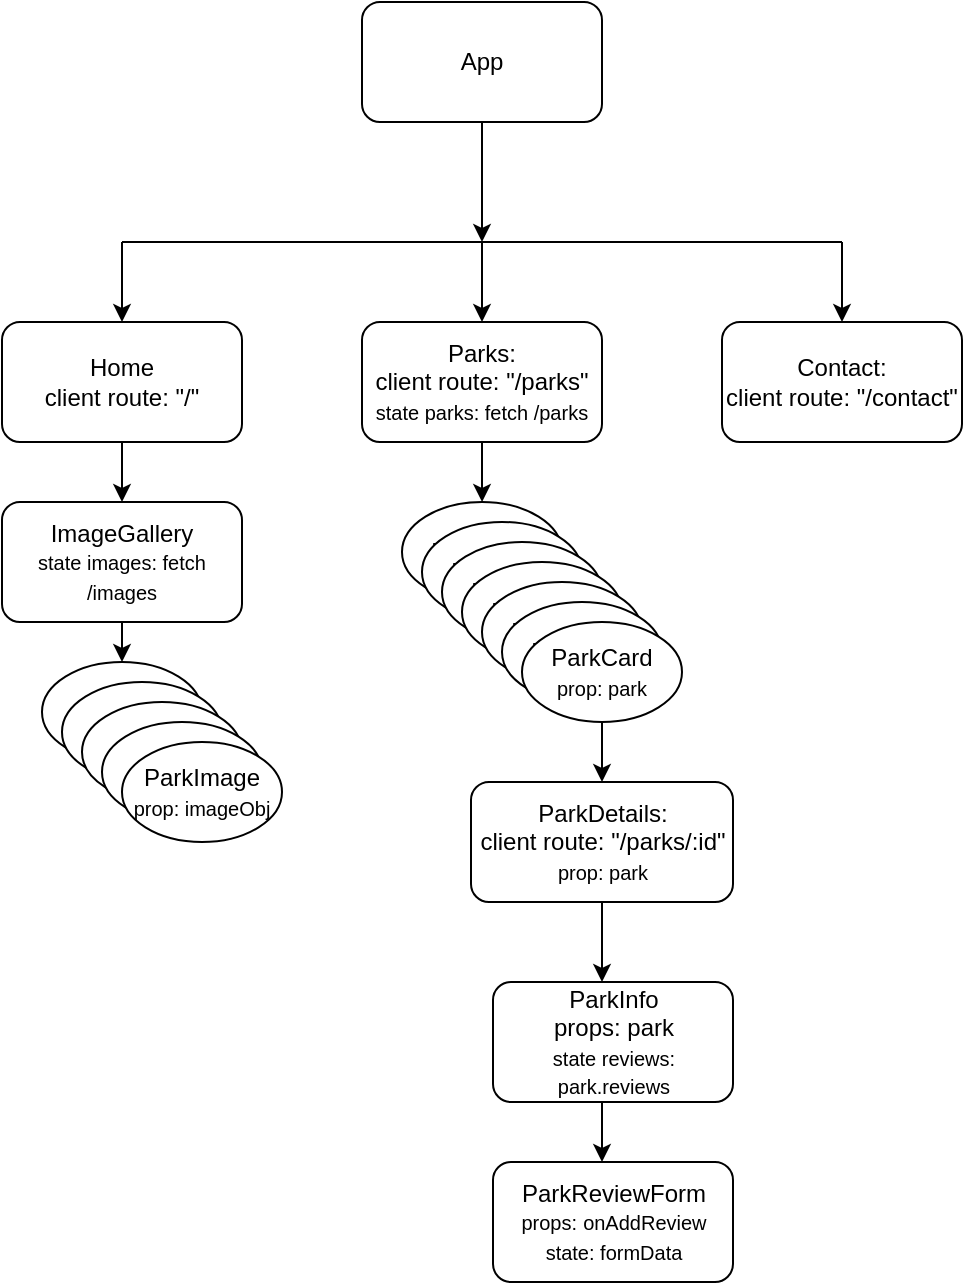 <mxfile>
    <diagram name="Page-1" id="hoCVPFIHtCYCNbDTjegN">
        <mxGraphModel dx="103" dy="157" grid="1" gridSize="10" guides="1" tooltips="1" connect="1" arrows="1" fold="1" page="1" pageScale="1" pageWidth="850" pageHeight="1100" math="0" shadow="0">
            <root>
                <mxCell id="0"/>
                <mxCell id="1" parent="0"/>
                <mxCell id="GsgR1pGMC72x6-u9tPVT-1" value="App" style="rounded=1;whiteSpace=wrap;html=1;" parent="1" vertex="1">
                    <mxGeometry x="360" y="40" width="120" height="60" as="geometry"/>
                </mxCell>
                <mxCell id="GsgR1pGMC72x6-u9tPVT-2" value="" style="endArrow=none;html=1;rounded=0;" parent="1" edge="1">
                    <mxGeometry width="50" height="50" relative="1" as="geometry">
                        <mxPoint x="240" y="160" as="sourcePoint"/>
                        <mxPoint x="600" y="160" as="targetPoint"/>
                    </mxGeometry>
                </mxCell>
                <mxCell id="GsgR1pGMC72x6-u9tPVT-3" value="" style="endArrow=classic;html=1;rounded=0;exitX=0.5;exitY=1;exitDx=0;exitDy=0;" parent="1" source="GsgR1pGMC72x6-u9tPVT-1" edge="1">
                    <mxGeometry width="50" height="50" relative="1" as="geometry">
                        <mxPoint x="400" y="410" as="sourcePoint"/>
                        <mxPoint x="420" y="160" as="targetPoint"/>
                    </mxGeometry>
                </mxCell>
                <mxCell id="GsgR1pGMC72x6-u9tPVT-13" value="" style="edgeStyle=orthogonalEdgeStyle;rounded=0;orthogonalLoop=1;jettySize=auto;html=1;" parent="1" source="GsgR1pGMC72x6-u9tPVT-4" target="GsgR1pGMC72x6-u9tPVT-12" edge="1">
                    <mxGeometry relative="1" as="geometry"/>
                </mxCell>
                <mxCell id="GsgR1pGMC72x6-u9tPVT-4" value="Home&lt;br&gt;client route: &quot;/&quot;" style="rounded=1;whiteSpace=wrap;html=1;" parent="1" vertex="1">
                    <mxGeometry x="180" y="200" width="120" height="60" as="geometry"/>
                </mxCell>
                <mxCell id="GsgR1pGMC72x6-u9tPVT-5" value="" style="endArrow=classic;html=1;rounded=0;entryX=0.5;entryY=0;entryDx=0;entryDy=0;" parent="1" target="GsgR1pGMC72x6-u9tPVT-4" edge="1">
                    <mxGeometry width="50" height="50" relative="1" as="geometry">
                        <mxPoint x="240" y="160" as="sourcePoint"/>
                        <mxPoint x="420" y="200" as="targetPoint"/>
                    </mxGeometry>
                </mxCell>
                <mxCell id="GsgR1pGMC72x6-u9tPVT-12" value="ImageGallery&lt;br&gt;&lt;font style=&quot;font-size: 10px;&quot;&gt;state images: fetch /images&lt;/font&gt;" style="whiteSpace=wrap;html=1;rounded=1;" parent="1" vertex="1">
                    <mxGeometry x="180" y="290" width="120" height="60" as="geometry"/>
                </mxCell>
                <mxCell id="GsgR1pGMC72x6-u9tPVT-18" value="" style="edgeStyle=orthogonalEdgeStyle;rounded=0;orthogonalLoop=1;jettySize=auto;html=1;" parent="1" source="GsgR1pGMC72x6-u9tPVT-14" edge="1">
                    <mxGeometry relative="1" as="geometry">
                        <mxPoint x="420.04" y="290" as="targetPoint"/>
                    </mxGeometry>
                </mxCell>
                <mxCell id="GsgR1pGMC72x6-u9tPVT-14" value="Parks:&lt;br&gt;client route: &quot;/parks&quot;&lt;br style=&quot;font-size: 11px;&quot;&gt;&lt;font size=&quot;1&quot;&gt;state parks: fetch /parks&lt;/font&gt;" style="rounded=1;whiteSpace=wrap;html=1;" parent="1" vertex="1">
                    <mxGeometry x="360" y="200" width="120" height="60" as="geometry"/>
                </mxCell>
                <mxCell id="GsgR1pGMC72x6-u9tPVT-15" value="Contact:&lt;br&gt;client route: &quot;/contact&quot;" style="rounded=1;whiteSpace=wrap;html=1;" parent="1" vertex="1">
                    <mxGeometry x="540" y="200" width="120" height="60" as="geometry"/>
                </mxCell>
                <mxCell id="GsgR1pGMC72x6-u9tPVT-16" value="" style="endArrow=classic;html=1;rounded=0;entryX=0.5;entryY=0;entryDx=0;entryDy=0;" parent="1" target="GsgR1pGMC72x6-u9tPVT-14" edge="1">
                    <mxGeometry width="50" height="50" relative="1" as="geometry">
                        <mxPoint x="420" y="160" as="sourcePoint"/>
                        <mxPoint x="430" y="170" as="targetPoint"/>
                    </mxGeometry>
                </mxCell>
                <mxCell id="GsgR1pGMC72x6-u9tPVT-19" value="ParkCard" style="ellipse;whiteSpace=wrap;html=1;" parent="1" vertex="1">
                    <mxGeometry x="380" y="290" width="80" height="50" as="geometry"/>
                </mxCell>
                <mxCell id="GsgR1pGMC72x6-u9tPVT-20" value="ParkCard" style="ellipse;whiteSpace=wrap;html=1;" parent="1" vertex="1">
                    <mxGeometry x="390" y="300" width="80" height="50" as="geometry"/>
                </mxCell>
                <mxCell id="GsgR1pGMC72x6-u9tPVT-21" value="ParkCard" style="ellipse;whiteSpace=wrap;html=1;" parent="1" vertex="1">
                    <mxGeometry x="400" y="310" width="80" height="50" as="geometry"/>
                </mxCell>
                <mxCell id="GsgR1pGMC72x6-u9tPVT-22" value="ParkCard" style="ellipse;whiteSpace=wrap;html=1;" parent="1" vertex="1">
                    <mxGeometry x="410" y="320" width="80" height="50" as="geometry"/>
                </mxCell>
                <mxCell id="GsgR1pGMC72x6-u9tPVT-23" value="ParkCard" style="ellipse;whiteSpace=wrap;html=1;" parent="1" vertex="1">
                    <mxGeometry x="420" y="330" width="80" height="50" as="geometry"/>
                </mxCell>
                <mxCell id="GsgR1pGMC72x6-u9tPVT-24" value="ParkCard" style="ellipse;whiteSpace=wrap;html=1;" parent="1" vertex="1">
                    <mxGeometry x="430" y="340" width="80" height="50" as="geometry"/>
                </mxCell>
                <mxCell id="GsgR1pGMC72x6-u9tPVT-25" value="ParkCard&lt;br style=&quot;font-size: 11px;&quot;&gt;&lt;font size=&quot;1&quot;&gt;prop: park&lt;/font&gt;" style="ellipse;whiteSpace=wrap;html=1;" parent="1" vertex="1">
                    <mxGeometry x="440" y="350" width="80" height="50" as="geometry"/>
                </mxCell>
                <mxCell id="GsgR1pGMC72x6-u9tPVT-26" value="" style="endArrow=classic;html=1;rounded=0;entryX=0.5;entryY=0;entryDx=0;entryDy=0;" parent="1" target="GsgR1pGMC72x6-u9tPVT-15" edge="1">
                    <mxGeometry width="50" height="50" relative="1" as="geometry">
                        <mxPoint x="600" y="160" as="sourcePoint"/>
                        <mxPoint x="430" y="170" as="targetPoint"/>
                    </mxGeometry>
                </mxCell>
                <mxCell id="GsgR1pGMC72x6-u9tPVT-27" value="" style="endArrow=classic;html=1;rounded=0;exitX=0.5;exitY=1;exitDx=0;exitDy=0;" parent="1" source="GsgR1pGMC72x6-u9tPVT-25" edge="1">
                    <mxGeometry width="50" height="50" relative="1" as="geometry">
                        <mxPoint x="380" y="220" as="sourcePoint"/>
                        <mxPoint x="480" y="430" as="targetPoint"/>
                    </mxGeometry>
                </mxCell>
                <mxCell id="GsgR1pGMC72x6-u9tPVT-47" value="" style="edgeStyle=orthogonalEdgeStyle;rounded=0;orthogonalLoop=1;jettySize=auto;html=1;" parent="1" source="GsgR1pGMC72x6-u9tPVT-29" target="GsgR1pGMC72x6-u9tPVT-46" edge="1">
                    <mxGeometry relative="1" as="geometry">
                        <Array as="points">
                            <mxPoint x="480" y="610"/>
                            <mxPoint x="480" y="610"/>
                        </Array>
                    </mxGeometry>
                </mxCell>
                <mxCell id="GsgR1pGMC72x6-u9tPVT-29" value="ParkInfo&lt;br&gt;props: park&lt;br style=&quot;font-size: 11px;&quot;&gt;&lt;font size=&quot;1&quot;&gt;state reviews: park.reviews&lt;/font&gt;" style="rounded=1;whiteSpace=wrap;html=1;" parent="1" vertex="1">
                    <mxGeometry x="425.5" y="530" width="120" height="60" as="geometry"/>
                </mxCell>
                <mxCell id="GsgR1pGMC72x6-u9tPVT-36" value="Image" style="ellipse;whiteSpace=wrap;html=1;" parent="1" vertex="1">
                    <mxGeometry x="200" y="370" width="80" height="50" as="geometry"/>
                </mxCell>
                <mxCell id="GsgR1pGMC72x6-u9tPVT-37" value="Image" style="ellipse;whiteSpace=wrap;html=1;" parent="1" vertex="1">
                    <mxGeometry x="210" y="380" width="80" height="50" as="geometry"/>
                </mxCell>
                <mxCell id="GsgR1pGMC72x6-u9tPVT-38" value="Image" style="ellipse;whiteSpace=wrap;html=1;" parent="1" vertex="1">
                    <mxGeometry x="220" y="390" width="80" height="50" as="geometry"/>
                </mxCell>
                <mxCell id="GsgR1pGMC72x6-u9tPVT-39" value="Image" style="ellipse;whiteSpace=wrap;html=1;" parent="1" vertex="1">
                    <mxGeometry x="230" y="400" width="80" height="50" as="geometry"/>
                </mxCell>
                <mxCell id="GsgR1pGMC72x6-u9tPVT-40" value="ParkImage&lt;br&gt;&lt;font style=&quot;font-size: 10px;&quot;&gt;prop: imageObj&lt;/font&gt;" style="ellipse;whiteSpace=wrap;html=1;" parent="1" vertex="1">
                    <mxGeometry x="240" y="410" width="80" height="50" as="geometry"/>
                </mxCell>
                <mxCell id="GsgR1pGMC72x6-u9tPVT-41" value="" style="endArrow=classic;html=1;rounded=0;exitX=0.5;exitY=1;exitDx=0;exitDy=0;entryX=0.5;entryY=0;entryDx=0;entryDy=0;" parent="1" source="GsgR1pGMC72x6-u9tPVT-12" target="GsgR1pGMC72x6-u9tPVT-36" edge="1">
                    <mxGeometry width="50" height="50" relative="1" as="geometry">
                        <mxPoint x="380" y="330" as="sourcePoint"/>
                        <mxPoint x="430" y="280" as="targetPoint"/>
                    </mxGeometry>
                </mxCell>
                <mxCell id="GsgR1pGMC72x6-u9tPVT-43" value="ParkDetails:&lt;br&gt;client route: &quot;/parks/:id&quot;&lt;br style=&quot;font-size: 10px;&quot;&gt;&lt;font size=&quot;1&quot;&gt;prop: park&lt;/font&gt;" style="rounded=1;whiteSpace=wrap;html=1;" parent="1" vertex="1">
                    <mxGeometry x="414.5" y="430" width="131" height="60" as="geometry"/>
                </mxCell>
                <mxCell id="GsgR1pGMC72x6-u9tPVT-45" value="" style="endArrow=classic;html=1;rounded=0;exitX=0.5;exitY=1;exitDx=0;exitDy=0;" parent="1" source="GsgR1pGMC72x6-u9tPVT-43" edge="1">
                    <mxGeometry width="50" height="50" relative="1" as="geometry">
                        <mxPoint x="430" y="460" as="sourcePoint"/>
                        <mxPoint x="480" y="530" as="targetPoint"/>
                    </mxGeometry>
                </mxCell>
                <mxCell id="GsgR1pGMC72x6-u9tPVT-46" value="ParkReviewForm&lt;br style=&quot;font-size: 11px;&quot;&gt;&lt;font size=&quot;1&quot; style=&quot;&quot;&gt;props:&lt;/font&gt;&lt;font style=&quot;font-size: 11px;&quot;&gt; &lt;/font&gt;&lt;font style=&quot;&quot;&gt;&lt;font style=&quot;font-size: 10px;&quot;&gt;onAddReview&lt;/font&gt;&lt;br&gt;&lt;/font&gt;&lt;font size=&quot;1&quot;&gt;state: formData&lt;/font&gt;" style="whiteSpace=wrap;html=1;rounded=1;" parent="1" vertex="1">
                    <mxGeometry x="425.5" y="620" width="120" height="60" as="geometry"/>
                </mxCell>
            </root>
        </mxGraphModel>
    </diagram>
</mxfile>
